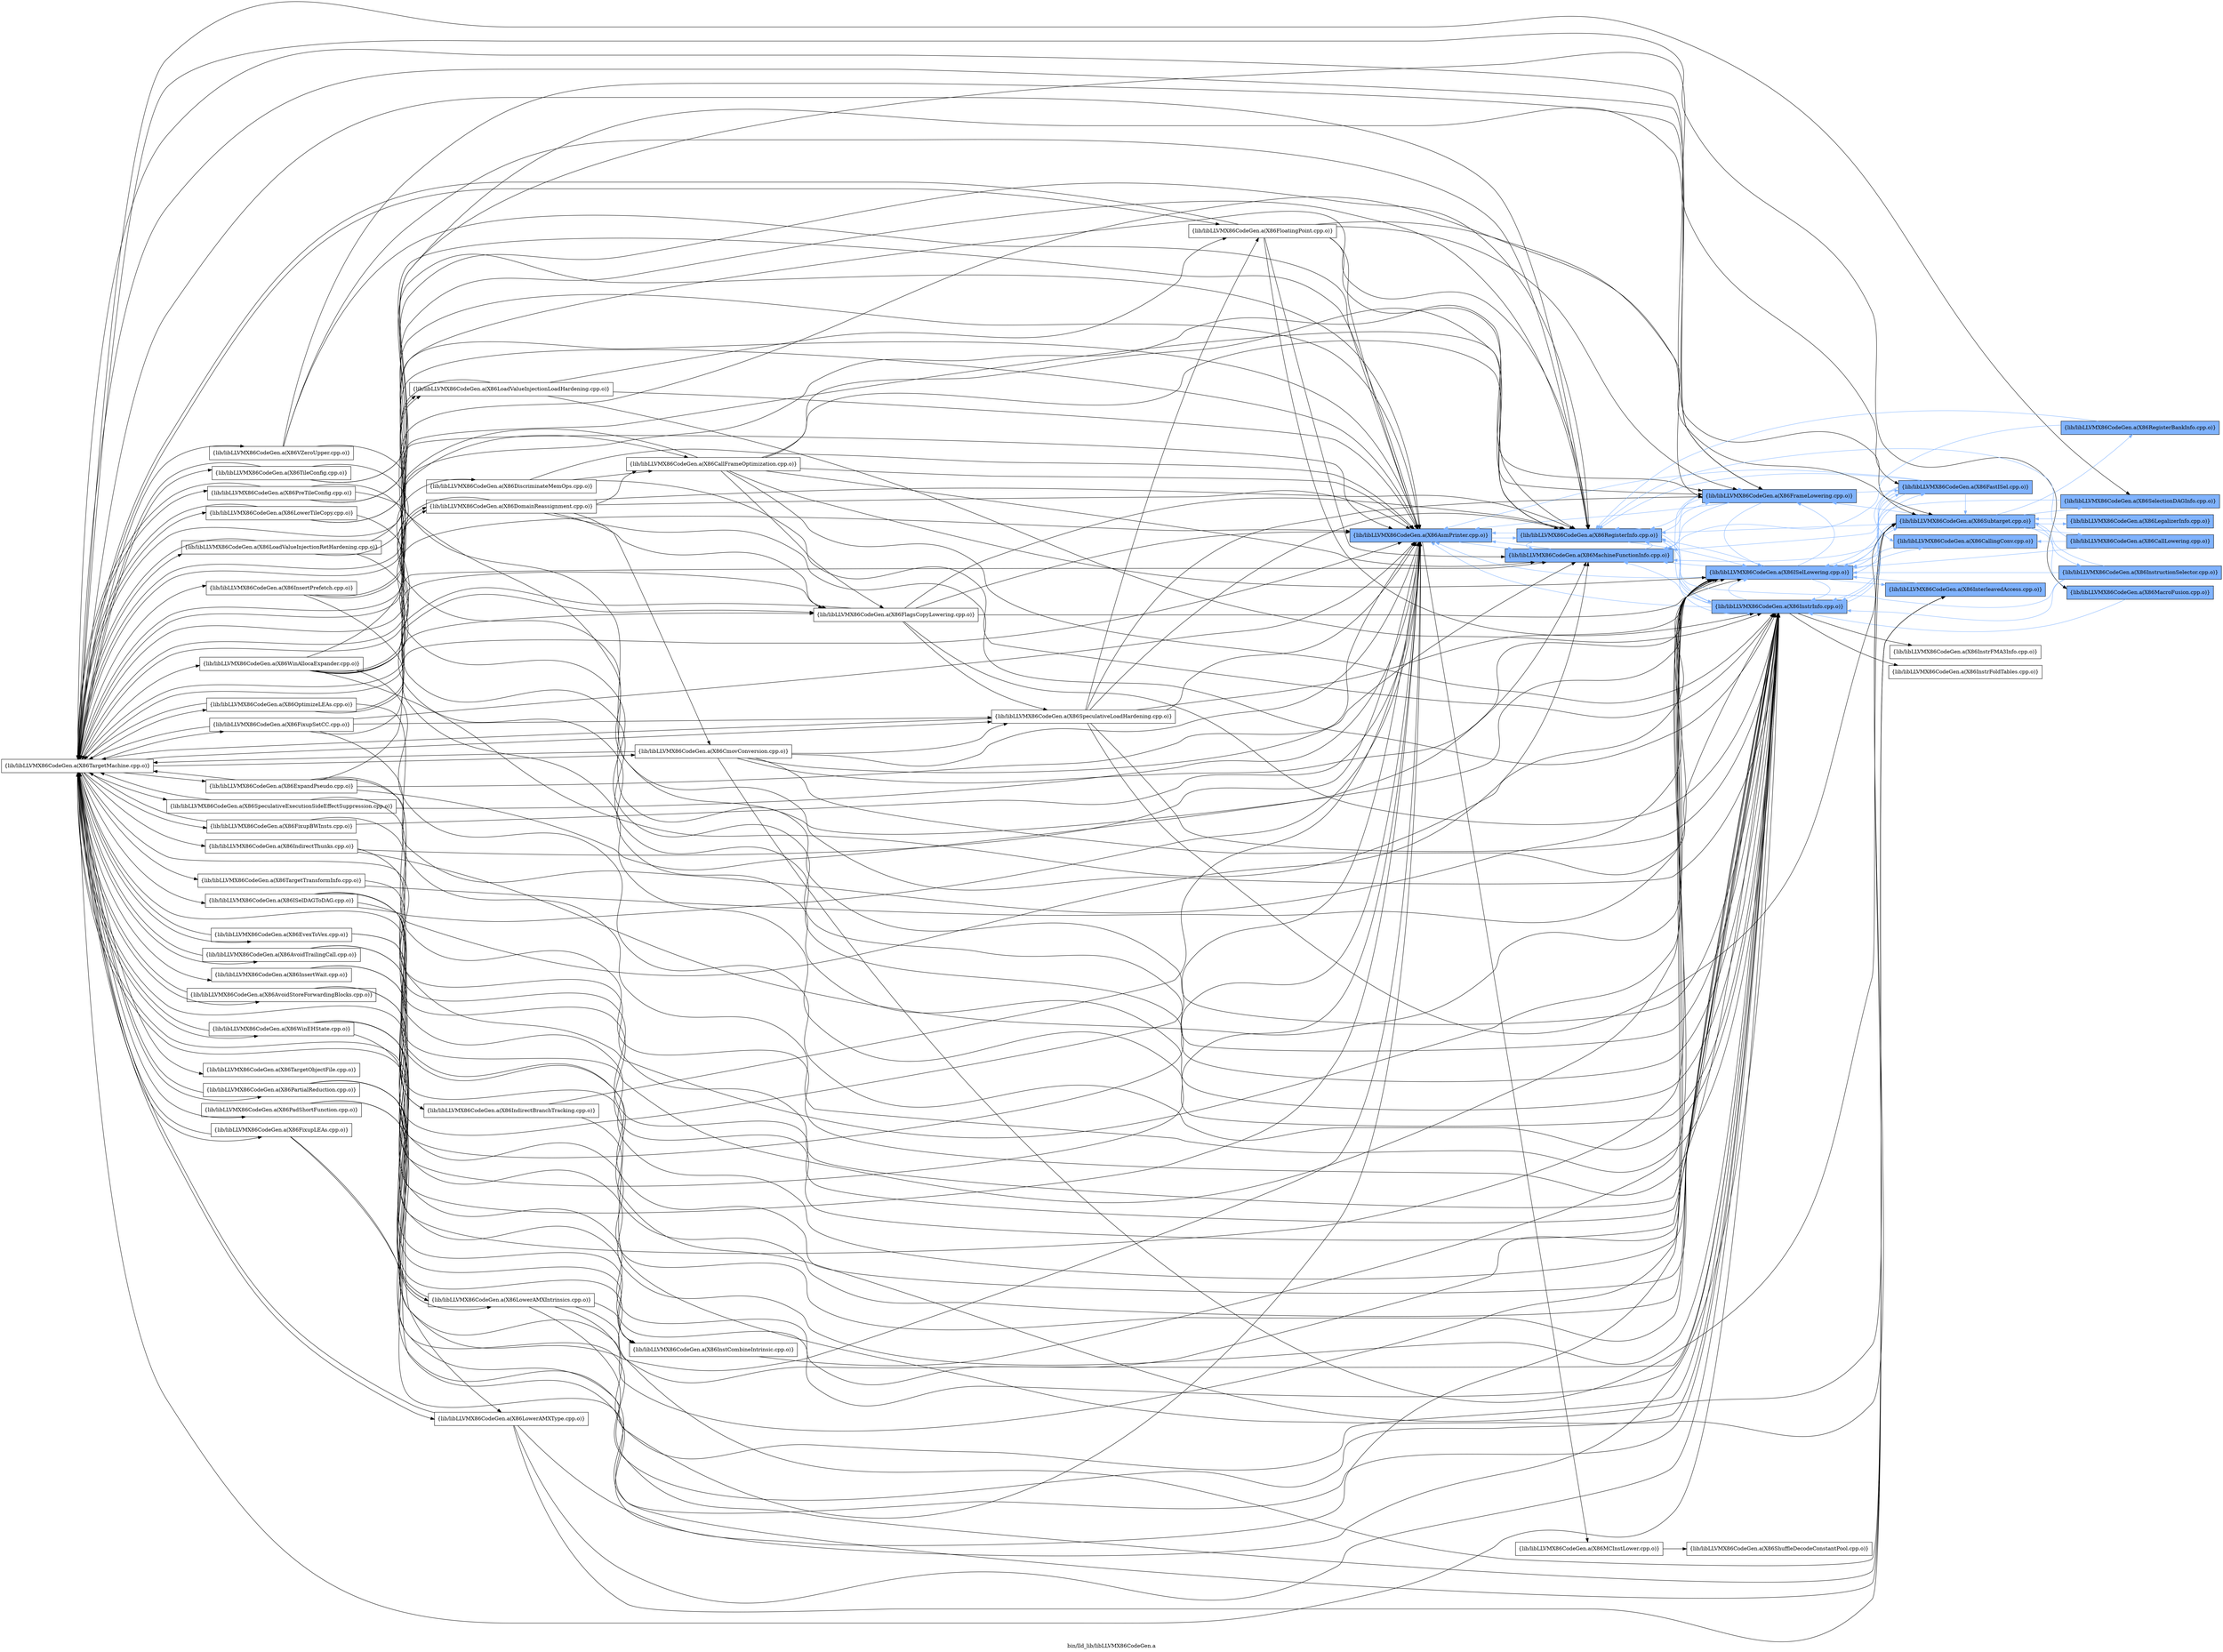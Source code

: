 digraph "bin/lld_lib/libLLVMX86CodeGen.a" {
	label="bin/lld_lib/libLLVMX86CodeGen.a";
	rankdir=LR;
	{ rank=same; Node0x55d57259aaf8;  }
	{ rank=same; Node0x55d57259b278; Node0x55d57259bb38; Node0x55d57259c268;  }
	{ rank=same; Node0x55d5725a2ed8; Node0x55d57259c6c8; Node0x55d57259dde8; Node0x55d57259ef18;  }
	{ rank=same; Node0x55d5725a1d08; Node0x55d5725a2c08; Node0x55d57259eb58; Node0x55d57259d668; Node0x55d5725a1678; Node0x55d57259e298;  }

	Node0x55d57259aaf8 [shape=record,shape=box,group=1,style=filled,fillcolor="0.600000 0.5 1",label="{lib/libLLVMX86CodeGen.a(X86AsmPrinter.cpp.o)}"];
	Node0x55d57259aaf8 -> Node0x55d57259b278;
	Node0x55d57259aaf8 -> Node0x55d57259bb38[color="0.600000 0.5 1"];
	Node0x55d57259aaf8 -> Node0x55d57259c268[color="0.600000 0.5 1"];
	Node0x55d57259cdf8 [shape=record,shape=box,group=0,label="{lib/libLLVMX86CodeGen.a(X86TargetMachine.cpp.o)}"];
	Node0x55d57259cdf8 -> Node0x55d57259eb58;
	Node0x55d57259cdf8 -> Node0x55d57259edd8;
	Node0x55d57259cdf8 -> Node0x55d57259aaf8;
	Node0x55d57259cdf8 -> Node0x55d57259c268;
	Node0x55d57259cdf8 -> Node0x55d57259c6c8;
	Node0x55d57259cdf8 -> Node0x55d57259dde8;
	Node0x55d57259cdf8 -> Node0x55d57259ef18;
	Node0x55d57259cdf8 -> Node0x55d57259d528;
	Node0x55d57259cdf8 -> Node0x55d57259ca38;
	Node0x55d57259cdf8 -> Node0x55d57259c2b8;
	Node0x55d57259cdf8 -> Node0x55d57259bb88;
	Node0x55d57259cdf8 -> Node0x55d57259b228;
	Node0x55d57259cdf8 -> Node0x55d57259ad78;
	Node0x55d57259cdf8 -> Node0x55d57259a468;
	Node0x55d57259cdf8 -> Node0x55d5725946a8;
	Node0x55d57259cdf8 -> Node0x55d572594478;
	Node0x55d57259cdf8 -> Node0x55d572593bb8;
	Node0x55d57259cdf8 -> Node0x55d572592b78;
	Node0x55d57259cdf8 -> Node0x55d5725923a8;
	Node0x55d57259cdf8 -> Node0x55d572591cc8;
	Node0x55d57259cdf8 -> Node0x55d5725915e8;
	Node0x55d57259cdf8 -> Node0x55d572591098;
	Node0x55d57259cdf8 -> Node0x55d572590918;
	Node0x55d57259cdf8 -> Node0x55d5725901e8;
	Node0x55d57259cdf8 -> Node0x55d5725907d8;
	Node0x55d57259cdf8 -> Node0x55d572591408;
	Node0x55d57259cdf8 -> Node0x55d5725916d8;
	Node0x55d57259cdf8 -> Node0x55d5725a1358;
	Node0x55d57259cdf8 -> Node0x55d5725a1ad8;
	Node0x55d57259cdf8 -> Node0x55d5725a1768;
	Node0x55d57259cdf8 -> Node0x55d5725a1f88;
	Node0x55d57259cdf8 -> Node0x55d5725a2f28;
	Node0x55d57259cdf8 -> Node0x55d57259e978;
	Node0x55d57259cdf8 -> Node0x55d57259e5b8;
	Node0x55d57259cdf8 -> Node0x55d57259ed38;
	Node0x55d57259cdf8 -> Node0x55d5725b0c18;
	Node0x55d57259cdf8 -> Node0x55d5725afa98;
	Node0x55d57259cdf8 -> Node0x55d5725b1b18;
	Node0x55d57259cdf8 -> Node0x55d5725b1d48;
	Node0x55d57259cdf8 -> Node0x55d5725b1668;
	Node0x55d57259cdf8 -> Node0x55d5725a9418;
	Node0x55d57259cdf8 -> Node0x55d5725a86f8;
	Node0x55d57259cdf8 -> Node0x55d5725a8478;
	Node0x55d57259cdf8 -> Node0x55d5725aa908;
	Node0x55d57259b278 [shape=record,shape=box,group=0,label="{lib/libLLVMX86CodeGen.a(X86MCInstLower.cpp.o)}"];
	Node0x55d57259b278 -> Node0x55d5725a2ed8;
	Node0x55d57259bb38 [shape=record,shape=box,group=1,style=filled,fillcolor="0.600000 0.5 1",label="{lib/libLLVMX86CodeGen.a(X86MachineFunctionInfo.cpp.o)}"];
	Node0x55d57259bb38 -> Node0x55d57259aaf8[color="0.600000 0.5 1"];
	Node0x55d57259bb38 -> Node0x55d57259c268[color="0.600000 0.5 1"];
	Node0x55d57259c268 [shape=record,shape=box,group=1,style=filled,fillcolor="0.600000 0.5 1",label="{lib/libLLVMX86CodeGen.a(X86RegisterInfo.cpp.o)}"];
	Node0x55d57259c268 -> Node0x55d57259aaf8[color="0.600000 0.5 1"];
	Node0x55d57259c268 -> Node0x55d57259bb38[color="0.600000 0.5 1"];
	Node0x55d57259c268 -> Node0x55d57259c6c8[color="0.600000 0.5 1"];
	Node0x55d57259c268 -> Node0x55d57259dde8[color="0.600000 0.5 1"];
	Node0x55d57259c268 -> Node0x55d57259ef18[color="0.600000 0.5 1"];
	Node0x55d5725a2ed8 [shape=record,shape=box,group=0,label="{lib/libLLVMX86CodeGen.a(X86ShuffleDecodeConstantPool.cpp.o)}"];
	Node0x55d57259c6c8 [shape=record,shape=box,group=1,style=filled,fillcolor="0.600000 0.5 1",label="{lib/libLLVMX86CodeGen.a(X86ISelLowering.cpp.o)}"];
	Node0x55d57259c6c8 -> Node0x55d5725a1d08[color="0.600000 0.5 1"];
	Node0x55d57259c6c8 -> Node0x55d5725a2c08[color="0.600000 0.5 1"];
	Node0x55d57259c6c8 -> Node0x55d57259eb58[color="0.600000 0.5 1"];
	Node0x55d57259c6c8 -> Node0x55d57259aaf8[color="0.600000 0.5 1"];
	Node0x55d57259c6c8 -> Node0x55d57259bb38[color="0.600000 0.5 1"];
	Node0x55d57259c6c8 -> Node0x55d57259c268[color="0.600000 0.5 1"];
	Node0x55d57259c6c8 -> Node0x55d57259d668[color="0.600000 0.5 1"];
	Node0x55d57259c6c8 -> Node0x55d57259dde8[color="0.600000 0.5 1"];
	Node0x55d57259c6c8 -> Node0x55d57259ef18[color="0.600000 0.5 1"];
	Node0x55d57259dde8 [shape=record,shape=box,group=1,style=filled,fillcolor="0.600000 0.5 1",label="{lib/libLLVMX86CodeGen.a(X86InstrInfo.cpp.o)}"];
	Node0x55d57259dde8 -> Node0x55d5725a1678;
	Node0x55d57259dde8 -> Node0x55d57259aaf8[color="0.600000 0.5 1"];
	Node0x55d57259dde8 -> Node0x55d57259bb38[color="0.600000 0.5 1"];
	Node0x55d57259dde8 -> Node0x55d57259c268[color="0.600000 0.5 1"];
	Node0x55d57259dde8 -> Node0x55d57259c6c8[color="0.600000 0.5 1"];
	Node0x55d57259dde8 -> Node0x55d57259d668[color="0.600000 0.5 1"];
	Node0x55d57259dde8 -> Node0x55d57259e298;
	Node0x55d57259dde8 -> Node0x55d57259ef18[color="0.600000 0.5 1"];
	Node0x55d57259ef18 [shape=record,shape=box,group=1,style=filled,fillcolor="0.600000 0.5 1",label="{lib/libLLVMX86CodeGen.a(X86FrameLowering.cpp.o)}"];
	Node0x55d57259ef18 -> Node0x55d57259aaf8[color="0.600000 0.5 1"];
	Node0x55d57259ef18 -> Node0x55d57259bb38[color="0.600000 0.5 1"];
	Node0x55d57259ef18 -> Node0x55d57259c268[color="0.600000 0.5 1"];
	Node0x55d57259ef18 -> Node0x55d57259c6c8[color="0.600000 0.5 1"];
	Node0x55d57259ef18 -> Node0x55d57259d668[color="0.600000 0.5 1"];
	Node0x55d57259ef18 -> Node0x55d57259dde8[color="0.600000 0.5 1"];
	Node0x55d5725a1d08 [shape=record,shape=box,group=1,style=filled,fillcolor="0.600000 0.5 1",label="{lib/libLLVMX86CodeGen.a(X86CallingConv.cpp.o)}"];
	Node0x55d5725a1d08 -> Node0x55d57259c6c8[color="0.600000 0.5 1"];
	Node0x55d5725a2c08 [shape=record,shape=box,group=1,style=filled,fillcolor="0.600000 0.5 1",label="{lib/libLLVMX86CodeGen.a(X86InterleavedAccess.cpp.o)}"];
	Node0x55d5725a2c08 -> Node0x55d57259c6c8[color="0.600000 0.5 1"];
	Node0x55d57259eb58 [shape=record,shape=box,group=1,style=filled,fillcolor="0.600000 0.5 1",label="{lib/libLLVMX86CodeGen.a(X86Subtarget.cpp.o)}"];
	Node0x55d57259eb58 -> Node0x55d57259edd8[color="0.600000 0.5 1"];
	Node0x55d57259eb58 -> Node0x55d57259fa58[color="0.600000 0.5 1"];
	Node0x55d57259eb58 -> Node0x55d57259ffa8[color="0.600000 0.5 1"];
	Node0x55d57259eb58 -> Node0x55d5725920d8[color="0.600000 0.5 1"];
	Node0x55d57259eb58 -> Node0x55d57259bb38[color="0.600000 0.5 1"];
	Node0x55d57259eb58 -> Node0x55d57259c268[color="0.600000 0.5 1"];
	Node0x55d57259eb58 -> Node0x55d57259c6c8[color="0.600000 0.5 1"];
	Node0x55d57259eb58 -> Node0x55d57259dde8[color="0.600000 0.5 1"];
	Node0x55d57259eb58 -> Node0x55d57259ef18[color="0.600000 0.5 1"];
	Node0x55d57259eb58 -> Node0x55d57259eec8[color="0.600000 0.5 1"];
	Node0x55d57259eb58 -> Node0x55d57259d528[color="0.600000 0.5 1"];
	Node0x55d57259d668 [shape=record,shape=box,group=1,style=filled,fillcolor="0.600000 0.5 1",label="{lib/libLLVMX86CodeGen.a(X86FastISel.cpp.o)}"];
	Node0x55d57259d668 -> Node0x55d5725a1d08[color="0.600000 0.5 1"];
	Node0x55d57259d668 -> Node0x55d57259eb58[color="0.600000 0.5 1"];
	Node0x55d57259d668 -> Node0x55d57259aaf8[color="0.600000 0.5 1"];
	Node0x55d57259d668 -> Node0x55d57259bb38[color="0.600000 0.5 1"];
	Node0x55d57259d668 -> Node0x55d57259c268[color="0.600000 0.5 1"];
	Node0x55d57259d668 -> Node0x55d57259c6c8[color="0.600000 0.5 1"];
	Node0x55d57259d668 -> Node0x55d57259dde8[color="0.600000 0.5 1"];
	Node0x55d5725a1678 [shape=record,shape=box,group=0,label="{lib/libLLVMX86CodeGen.a(X86InstrFMA3Info.cpp.o)}"];
	Node0x55d57259e298 [shape=record,shape=box,group=0,label="{lib/libLLVMX86CodeGen.a(X86InstrFoldTables.cpp.o)}"];
	Node0x55d57259edd8 [shape=record,shape=box,group=1,style=filled,fillcolor="0.600000 0.5 1",label="{lib/libLLVMX86CodeGen.a(X86SelectionDAGInfo.cpp.o)}"];
	Node0x55d57259edd8 -> Node0x55d57259c6c8[color="0.600000 0.5 1"];
	Node0x55d57259fa58 [shape=record,shape=box,group=1,style=filled,fillcolor="0.600000 0.5 1",label="{lib/libLLVMX86CodeGen.a(X86CallLowering.cpp.o)}"];
	Node0x55d57259fa58 -> Node0x55d5725a1d08[color="0.600000 0.5 1"];
	Node0x55d57259fa58 -> Node0x55d57259c268[color="0.600000 0.5 1"];
	Node0x55d57259fa58 -> Node0x55d57259c6c8[color="0.600000 0.5 1"];
	Node0x55d57259ffa8 [shape=record,shape=box,group=1,style=filled,fillcolor="0.600000 0.5 1",label="{lib/libLLVMX86CodeGen.a(X86LegalizerInfo.cpp.o)}"];
	Node0x55d57259ffa8 -> Node0x55d57259eb58[color="0.600000 0.5 1"];
	Node0x55d5725920d8 [shape=record,shape=box,group=1,style=filled,fillcolor="0.600000 0.5 1",label="{lib/libLLVMX86CodeGen.a(X86RegisterBankInfo.cpp.o)}"];
	Node0x55d5725920d8 -> Node0x55d57259bb38[color="0.600000 0.5 1"];
	Node0x55d5725920d8 -> Node0x55d57259c268[color="0.600000 0.5 1"];
	Node0x55d57259eec8 [shape=record,shape=box,group=1,style=filled,fillcolor="0.600000 0.5 1",label="{lib/libLLVMX86CodeGen.a(X86InstructionSelector.cpp.o)}"];
	Node0x55d57259eec8 -> Node0x55d57259eb58[color="0.600000 0.5 1"];
	Node0x55d57259eec8 -> Node0x55d57259c268[color="0.600000 0.5 1"];
	Node0x55d57259eec8 -> Node0x55d57259c6c8[color="0.600000 0.5 1"];
	Node0x55d57259eec8 -> Node0x55d57259dde8[color="0.600000 0.5 1"];
	Node0x55d57259d528 [shape=record,shape=box,group=1,style=filled,fillcolor="0.600000 0.5 1",label="{lib/libLLVMX86CodeGen.a(X86MacroFusion.cpp.o)}"];
	Node0x55d57259d528 -> Node0x55d57259dde8[color="0.600000 0.5 1"];
	Node0x55d57259ca38 [shape=record,shape=box,group=0,label="{lib/libLLVMX86CodeGen.a(X86InstCombineIntrinsic.cpp.o)}"];
	Node0x55d57259ca38 -> Node0x55d57259c6c8;
	Node0x55d57259c2b8 [shape=record,shape=box,group=0,label="{lib/libLLVMX86CodeGen.a(X86SpeculativeExecutionSideEffectSuppression.cpp.o)}"];
	Node0x55d57259c2b8 -> Node0x55d57259aaf8;
	Node0x55d57259c2b8 -> Node0x55d57259dde8;
	Node0x55d57259c2b8 -> Node0x55d57259cdf8;
	Node0x55d57259bb88 [shape=record,shape=box,group=0,label="{lib/libLLVMX86CodeGen.a(X86IndirectThunks.cpp.o)}"];
	Node0x55d57259bb88 -> Node0x55d57259aaf8;
	Node0x55d57259bb88 -> Node0x55d57259c6c8;
	Node0x55d57259bb88 -> Node0x55d57259dde8;
	Node0x55d57259b228 [shape=record,shape=box,group=0,label="{lib/libLLVMX86CodeGen.a(X86LoadValueInjectionRetHardening.cpp.o)}"];
	Node0x55d57259b228 -> Node0x55d57259aaf8;
	Node0x55d57259b228 -> Node0x55d57259c268;
	Node0x55d57259b228 -> Node0x55d57259dde8;
	Node0x55d57259b228 -> Node0x55d57259cdf8;
	Node0x55d57259ad78 [shape=record,shape=box,group=0,label="{lib/libLLVMX86CodeGen.a(X86AvoidTrailingCall.cpp.o)}"];
	Node0x55d57259ad78 -> Node0x55d57259aaf8;
	Node0x55d57259ad78 -> Node0x55d57259dde8;
	Node0x55d57259ad78 -> Node0x55d57259cdf8;
	Node0x55d57259a468 [shape=record,shape=box,group=0,label="{lib/libLLVMX86CodeGen.a(X86ExpandPseudo.cpp.o)}"];
	Node0x55d57259a468 -> Node0x55d57259aaf8;
	Node0x55d57259a468 -> Node0x55d57259bb38;
	Node0x55d57259a468 -> Node0x55d57259c6c8;
	Node0x55d57259a468 -> Node0x55d57259dde8;
	Node0x55d57259a468 -> Node0x55d57259ef18;
	Node0x55d57259a468 -> Node0x55d57259cdf8;
	Node0x55d5725946a8 [shape=record,shape=box,group=0,label="{lib/libLLVMX86CodeGen.a(X86LowerTileCopy.cpp.o)}"];
	Node0x55d5725946a8 -> Node0x55d57259aaf8;
	Node0x55d5725946a8 -> Node0x55d57259c268;
	Node0x55d5725946a8 -> Node0x55d57259dde8;
	Node0x55d5725946a8 -> Node0x55d57259cdf8;
	Node0x55d572594478 [shape=record,shape=box,group=0,label="{lib/libLLVMX86CodeGen.a(X86FloatingPoint.cpp.o)}"];
	Node0x55d572594478 -> Node0x55d57259eb58;
	Node0x55d572594478 -> Node0x55d57259aaf8;
	Node0x55d572594478 -> Node0x55d57259bb38;
	Node0x55d572594478 -> Node0x55d57259c268;
	Node0x55d572594478 -> Node0x55d57259dde8;
	Node0x55d572594478 -> Node0x55d57259ef18;
	Node0x55d572594478 -> Node0x55d57259cdf8;
	Node0x55d572593bb8 [shape=record,shape=box,group=0,label="{lib/libLLVMX86CodeGen.a(X86LoadValueInjectionLoadHardening.cpp.o)}"];
	Node0x55d572593bb8 -> Node0x55d57259aaf8;
	Node0x55d572593bb8 -> Node0x55d57259dde8;
	Node0x55d572593bb8 -> Node0x55d57259cdf8;
	Node0x55d572593bb8 -> Node0x55d572594478;
	Node0x55d572592b78 [shape=record,shape=box,group=0,label="{lib/libLLVMX86CodeGen.a(X86TileConfig.cpp.o)}"];
	Node0x55d572592b78 -> Node0x55d57259aaf8;
	Node0x55d572592b78 -> Node0x55d57259dde8;
	Node0x55d572592b78 -> Node0x55d57259ef18;
	Node0x55d572592b78 -> Node0x55d57259cdf8;
	Node0x55d5725923a8 [shape=record,shape=box,group=0,label="{lib/libLLVMX86CodeGen.a(X86SpeculativeLoadHardening.cpp.o)}"];
	Node0x55d5725923a8 -> Node0x55d57259eb58;
	Node0x55d5725923a8 -> Node0x55d57259aaf8;
	Node0x55d5725923a8 -> Node0x55d57259c268;
	Node0x55d5725923a8 -> Node0x55d57259c6c8;
	Node0x55d5725923a8 -> Node0x55d57259dde8;
	Node0x55d5725923a8 -> Node0x55d57259ef18;
	Node0x55d5725923a8 -> Node0x55d57259cdf8;
	Node0x55d5725923a8 -> Node0x55d572594478;
	Node0x55d572591cc8 [shape=record,shape=box,group=0,label="{lib/libLLVMX86CodeGen.a(X86FlagsCopyLowering.cpp.o)}"];
	Node0x55d572591cc8 -> Node0x55d57259aaf8;
	Node0x55d572591cc8 -> Node0x55d57259c268;
	Node0x55d572591cc8 -> Node0x55d57259c6c8;
	Node0x55d572591cc8 -> Node0x55d57259dde8;
	Node0x55d572591cc8 -> Node0x55d57259cdf8;
	Node0x55d572591cc8 -> Node0x55d5725923a8;
	Node0x55d5725915e8 [shape=record,shape=box,group=0,label="{lib/libLLVMX86CodeGen.a(X86FixupSetCC.cpp.o)}"];
	Node0x55d5725915e8 -> Node0x55d57259aaf8;
	Node0x55d5725915e8 -> Node0x55d57259c268;
	Node0x55d5725915e8 -> Node0x55d57259dde8;
	Node0x55d5725915e8 -> Node0x55d57259cdf8;
	Node0x55d5725915e8 -> Node0x55d5725923a8;
	Node0x55d572591098 [shape=record,shape=box,group=0,label="{lib/libLLVMX86CodeGen.a(X86OptimizeLEAs.cpp.o)}"];
	Node0x55d572591098 -> Node0x55d57259aaf8;
	Node0x55d572591098 -> Node0x55d57259dde8;
	Node0x55d572591098 -> Node0x55d57259cdf8;
	Node0x55d572591098 -> Node0x55d572591cc8;
	Node0x55d572590918 [shape=record,shape=box,group=0,label="{lib/libLLVMX86CodeGen.a(X86CallFrameOptimization.cpp.o)}"];
	Node0x55d572590918 -> Node0x55d57259aaf8;
	Node0x55d572590918 -> Node0x55d57259bb38;
	Node0x55d572590918 -> Node0x55d57259c268;
	Node0x55d572590918 -> Node0x55d57259c6c8;
	Node0x55d572590918 -> Node0x55d57259dde8;
	Node0x55d572590918 -> Node0x55d57259ef18;
	Node0x55d572590918 -> Node0x55d57259cdf8;
	Node0x55d572590918 -> Node0x55d572591cc8;
	Node0x55d5725901e8 [shape=record,shape=box,group=0,label="{lib/libLLVMX86CodeGen.a(X86AvoidStoreForwardingBlocks.cpp.o)}"];
	Node0x55d5725901e8 -> Node0x55d57259aaf8;
	Node0x55d5725901e8 -> Node0x55d57259dde8;
	Node0x55d5725901e8 -> Node0x55d57259cdf8;
	Node0x55d5725907d8 [shape=record,shape=box,group=0,label="{lib/libLLVMX86CodeGen.a(X86PreTileConfig.cpp.o)}"];
	Node0x55d5725907d8 -> Node0x55d57259aaf8;
	Node0x55d5725907d8 -> Node0x55d57259c268;
	Node0x55d5725907d8 -> Node0x55d57259c6c8;
	Node0x55d5725907d8 -> Node0x55d57259d668;
	Node0x55d5725907d8 -> Node0x55d57259dde8;
	Node0x55d5725907d8 -> Node0x55d57259cdf8;
	Node0x55d572591408 [shape=record,shape=box,group=0,label="{lib/libLLVMX86CodeGen.a(X86CmovConversion.cpp.o)}"];
	Node0x55d572591408 -> Node0x55d57259eb58;
	Node0x55d572591408 -> Node0x55d57259aaf8;
	Node0x55d572591408 -> Node0x55d57259bb38;
	Node0x55d572591408 -> Node0x55d57259c6c8;
	Node0x55d572591408 -> Node0x55d57259dde8;
	Node0x55d572591408 -> Node0x55d57259cdf8;
	Node0x55d572591408 -> Node0x55d5725923a8;
	Node0x55d5725916d8 [shape=record,shape=box,group=0,label="{lib/libLLVMX86CodeGen.a(X86ISelDAGToDAG.cpp.o)}"];
	Node0x55d5725916d8 -> Node0x55d57259eb58;
	Node0x55d5725916d8 -> Node0x55d57259aaf8;
	Node0x55d5725916d8 -> Node0x55d57259bb38;
	Node0x55d5725916d8 -> Node0x55d57259c6c8;
	Node0x55d5725916d8 -> Node0x55d57259dde8;
	Node0x55d5725916d8 -> Node0x55d5725a1358;
	Node0x55d5725a1358 [shape=record,shape=box,group=0,label="{lib/libLLVMX86CodeGen.a(X86IndirectBranchTracking.cpp.o)}"];
	Node0x55d5725a1358 -> Node0x55d57259aaf8;
	Node0x55d5725a1358 -> Node0x55d57259dde8;
	Node0x55d5725a1ad8 [shape=record,shape=box,group=0,label="{lib/libLLVMX86CodeGen.a(X86EvexToVex.cpp.o)}"];
	Node0x55d5725a1ad8 -> Node0x55d57259aaf8;
	Node0x55d5725a1ad8 -> Node0x55d57259dde8;
	Node0x55d5725a1ad8 -> Node0x55d57259cdf8;
	Node0x55d5725a1768 [shape=record,shape=box,group=0,label="{lib/libLLVMX86CodeGen.a(X86DiscriminateMemOps.cpp.o)}"];
	Node0x55d5725a1768 -> Node0x55d57259aaf8;
	Node0x55d5725a1768 -> Node0x55d57259dde8;
	Node0x55d5725a1768 -> Node0x55d572590918;
	Node0x55d5725a1f88 [shape=record,shape=box,group=0,label="{lib/libLLVMX86CodeGen.a(X86InsertPrefetch.cpp.o)}"];
	Node0x55d5725a1f88 -> Node0x55d57259aaf8;
	Node0x55d5725a1f88 -> Node0x55d57259dde8;
	Node0x55d5725a1f88 -> Node0x55d572593bb8;
	Node0x55d5725a2f28 [shape=record,shape=box,group=0,label="{lib/libLLVMX86CodeGen.a(X86FixupBWInsts.cpp.o)}"];
	Node0x55d5725a2f28 -> Node0x55d57259aaf8;
	Node0x55d5725a2f28 -> Node0x55d57259dde8;
	Node0x55d5725a2f28 -> Node0x55d57259cdf8;
	Node0x55d57259e978 [shape=record,shape=box,group=0,label="{lib/libLLVMX86CodeGen.a(X86PadShortFunction.cpp.o)}"];
	Node0x55d57259e978 -> Node0x55d57259aaf8;
	Node0x55d57259e978 -> Node0x55d57259dde8;
	Node0x55d57259e5b8 [shape=record,shape=box,group=0,label="{lib/libLLVMX86CodeGen.a(X86FixupLEAs.cpp.o)}"];
	Node0x55d57259e5b8 -> Node0x55d57259aaf8;
	Node0x55d57259e5b8 -> Node0x55d57259dde8;
	Node0x55d57259e5b8 -> Node0x55d57259cdf8;
	Node0x55d57259ed38 [shape=record,shape=box,group=0,label="{lib/libLLVMX86CodeGen.a(X86LowerAMXIntrinsics.cpp.o)}"];
	Node0x55d57259ed38 -> Node0x55d5725a2c08;
	Node0x55d57259ed38 -> Node0x55d57259c6c8;
	Node0x55d57259ed38 -> Node0x55d57259dde8;
	Node0x55d57259ed38 -> Node0x55d57259cdf8;
	Node0x55d57259ed38 -> Node0x55d57259ca38;
	Node0x55d5725b0c18 [shape=record,shape=box,group=0,label="{lib/libLLVMX86CodeGen.a(X86LowerAMXType.cpp.o)}"];
	Node0x55d5725b0c18 -> Node0x55d5725a2c08;
	Node0x55d5725b0c18 -> Node0x55d57259c6c8;
	Node0x55d5725b0c18 -> Node0x55d57259dde8;
	Node0x55d5725b0c18 -> Node0x55d57259cdf8;
	Node0x55d5725afa98 [shape=record,shape=box,group=0,label="{lib/libLLVMX86CodeGen.a(X86DomainReassignment.cpp.o)}"];
	Node0x55d5725afa98 -> Node0x55d57259aaf8;
	Node0x55d5725afa98 -> Node0x55d57259c268;
	Node0x55d5725afa98 -> Node0x55d57259dde8;
	Node0x55d5725afa98 -> Node0x55d57259cdf8;
	Node0x55d5725afa98 -> Node0x55d572591cc8;
	Node0x55d5725afa98 -> Node0x55d572590918;
	Node0x55d5725afa98 -> Node0x55d572591408;
	Node0x55d5725b1b18 [shape=record,shape=box,group=0,label="{lib/libLLVMX86CodeGen.a(X86PartialReduction.cpp.o)}"];
	Node0x55d5725b1b18 -> Node0x55d5725a2c08;
	Node0x55d5725b1b18 -> Node0x55d57259c6c8;
	Node0x55d5725b1b18 -> Node0x55d57259dde8;
	Node0x55d5725b1b18 -> Node0x55d57259cdf8;
	Node0x55d5725b1b18 -> Node0x55d57259ed38;
	Node0x55d5725b1d48 [shape=record,shape=box,group=0,label="{lib/libLLVMX86CodeGen.a(X86TargetObjectFile.cpp.o)}"];
	Node0x55d5725b1668 [shape=record,shape=box,group=0,label="{lib/libLLVMX86CodeGen.a(X86TargetTransformInfo.cpp.o)}"];
	Node0x55d5725b1668 -> Node0x55d57259eb58;
	Node0x55d5725b1668 -> Node0x55d57259c6c8;
	Node0x55d5725a9418 [shape=record,shape=box,group=0,label="{lib/libLLVMX86CodeGen.a(X86VZeroUpper.cpp.o)}"];
	Node0x55d5725a9418 -> Node0x55d57259aaf8;
	Node0x55d5725a9418 -> Node0x55d57259c268;
	Node0x55d5725a9418 -> Node0x55d57259dde8;
	Node0x55d5725a9418 -> Node0x55d57259ef18;
	Node0x55d5725a86f8 [shape=record,shape=box,group=0,label="{lib/libLLVMX86CodeGen.a(X86WinAllocaExpander.cpp.o)}"];
	Node0x55d5725a86f8 -> Node0x55d57259aaf8;
	Node0x55d5725a86f8 -> Node0x55d57259bb38;
	Node0x55d5725a86f8 -> Node0x55d57259c6c8;
	Node0x55d5725a86f8 -> Node0x55d57259dde8;
	Node0x55d5725a86f8 -> Node0x55d57259ef18;
	Node0x55d5725a86f8 -> Node0x55d572591cc8;
	Node0x55d5725a86f8 -> Node0x55d5725afa98;
	Node0x55d5725a8478 [shape=record,shape=box,group=0,label="{lib/libLLVMX86CodeGen.a(X86WinEHState.cpp.o)}"];
	Node0x55d5725a8478 -> Node0x55d5725a2c08;
	Node0x55d5725a8478 -> Node0x55d57259c6c8;
	Node0x55d5725a8478 -> Node0x55d57259cdf8;
	Node0x55d5725a8478 -> Node0x55d57259ca38;
	Node0x55d5725a8478 -> Node0x55d57259ed38;
	Node0x55d5725a8478 -> Node0x55d5725b0c18;
	Node0x55d5725aa908 [shape=record,shape=box,group=0,label="{lib/libLLVMX86CodeGen.a(X86InsertWait.cpp.o)}"];
	Node0x55d5725aa908 -> Node0x55d57259aaf8;
	Node0x55d5725aa908 -> Node0x55d57259dde8;
}
